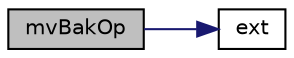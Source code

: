digraph "mvBakOp"
{
  bgcolor="transparent";
  edge [fontname="Helvetica",fontsize="10",labelfontname="Helvetica",labelfontsize="10"];
  node [fontname="Helvetica",fontsize="10",shape=record];
  rankdir="LR";
  Node1 [label="mvBakOp",height=0.2,width=0.4,color="black", fillcolor="grey75", style="filled" fontcolor="black"];
  Node1 -> Node2 [color="midnightblue",fontsize="10",style="solid",fontname="Helvetica"];
  Node2 [label="ext",height=0.2,width=0.4,color="black",URL="$convertProcessorPatches_8H.html#a8d2d7cb98f9f6fc6010c073c356bff63"];
}
